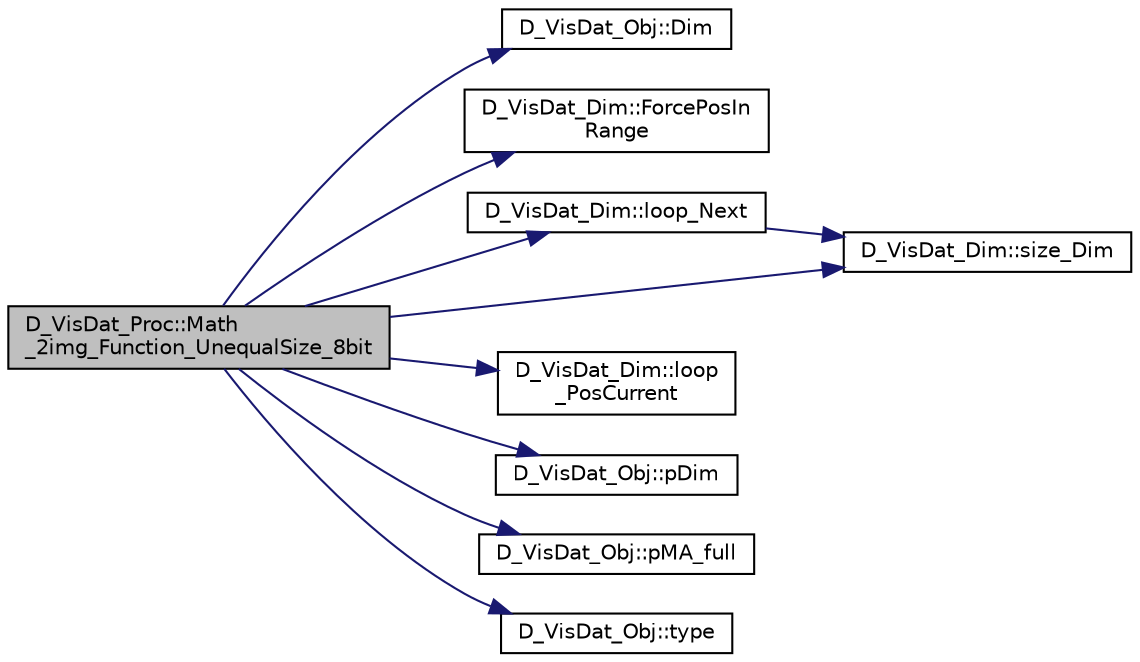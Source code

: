 digraph "D_VisDat_Proc::Math_2img_Function_UnequalSize_8bit"
{
 // LATEX_PDF_SIZE
  edge [fontname="Helvetica",fontsize="10",labelfontname="Helvetica",labelfontsize="10"];
  node [fontname="Helvetica",fontsize="10",shape=record];
  rankdir="LR";
  Node1 [label="D_VisDat_Proc::Math\l_2img_Function_UnequalSize_8bit",height=0.2,width=0.4,color="black", fillcolor="grey75", style="filled", fontcolor="black",tooltip=" "];
  Node1 -> Node2 [color="midnightblue",fontsize="10",style="solid"];
  Node2 [label="D_VisDat_Obj::Dim",height=0.2,width=0.4,color="black", fillcolor="white", style="filled",URL="$class_d___vis_dat___obj.html#a9b255993f402cca1b61ca82beae51b20",tooltip=" "];
  Node1 -> Node3 [color="midnightblue",fontsize="10",style="solid"];
  Node3 [label="D_VisDat_Dim::ForcePosIn\lRange",height=0.2,width=0.4,color="black", fillcolor="white", style="filled",URL="$class_d___vis_dat___dim.html#ac6e3db43b04dc6b06102637dfc65addb",tooltip=" "];
  Node1 -> Node4 [color="midnightblue",fontsize="10",style="solid"];
  Node4 [label="D_VisDat_Dim::loop_Next",height=0.2,width=0.4,color="black", fillcolor="white", style="filled",URL="$class_d___vis_dat___dim.html#ac0b7c1d73e89e0f8f3630f0a3b80a284",tooltip=" "];
  Node4 -> Node5 [color="midnightblue",fontsize="10",style="solid"];
  Node5 [label="D_VisDat_Dim::size_Dim",height=0.2,width=0.4,color="black", fillcolor="white", style="filled",URL="$class_d___vis_dat___dim.html#af266339e1a363caf7d20a01997ceed9f",tooltip=" "];
  Node1 -> Node6 [color="midnightblue",fontsize="10",style="solid"];
  Node6 [label="D_VisDat_Dim::loop\l_PosCurrent",height=0.2,width=0.4,color="black", fillcolor="white", style="filled",URL="$class_d___vis_dat___dim.html#a15988e7b99cb810e4bf31889822477e3",tooltip=" "];
  Node1 -> Node7 [color="midnightblue",fontsize="10",style="solid"];
  Node7 [label="D_VisDat_Obj::pDim",height=0.2,width=0.4,color="black", fillcolor="white", style="filled",URL="$class_d___vis_dat___obj.html#ab4cee8385af854cafa24ee21766d208f",tooltip=" "];
  Node1 -> Node8 [color="midnightblue",fontsize="10",style="solid"];
  Node8 [label="D_VisDat_Obj::pMA_full",height=0.2,width=0.4,color="black", fillcolor="white", style="filled",URL="$class_d___vis_dat___obj.html#a1b759f59f5c13875d94961642bdd943e",tooltip=" "];
  Node1 -> Node5 [color="midnightblue",fontsize="10",style="solid"];
  Node1 -> Node9 [color="midnightblue",fontsize="10",style="solid"];
  Node9 [label="D_VisDat_Obj::type",height=0.2,width=0.4,color="black", fillcolor="white", style="filled",URL="$class_d___vis_dat___obj.html#ac5826459ed7f3f1cd6a3a5ff89d4fbc8",tooltip=" "];
}
